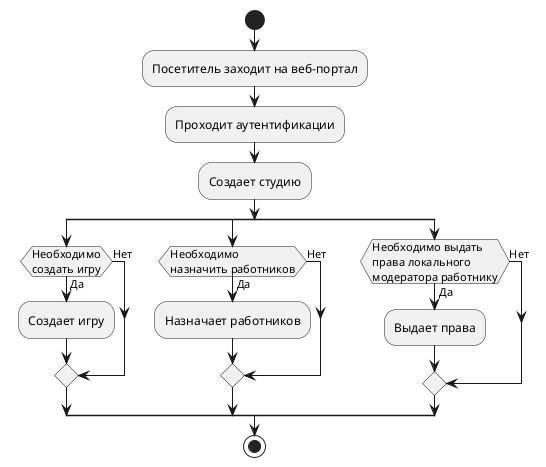 @startuml

start

:Посетитель заходит на веб-портал;
:Проходит аутентификации;
:Создает студию;

split
    if (Необходимо\nсоздать игру) then (Да)
        :Создает игру;
    else  (Нет)
    endif
split again
    if (Необходимо\nназначить работников) then (Да)
        :Назначает работников;
    else  (Нет)
    endif
split again
    if (Необходимо выдать\nправа локального\nмодератора работнику) then (Да)
        :Выдает права;
    else  (Нет)
    endif
end split

stop

@enduml
